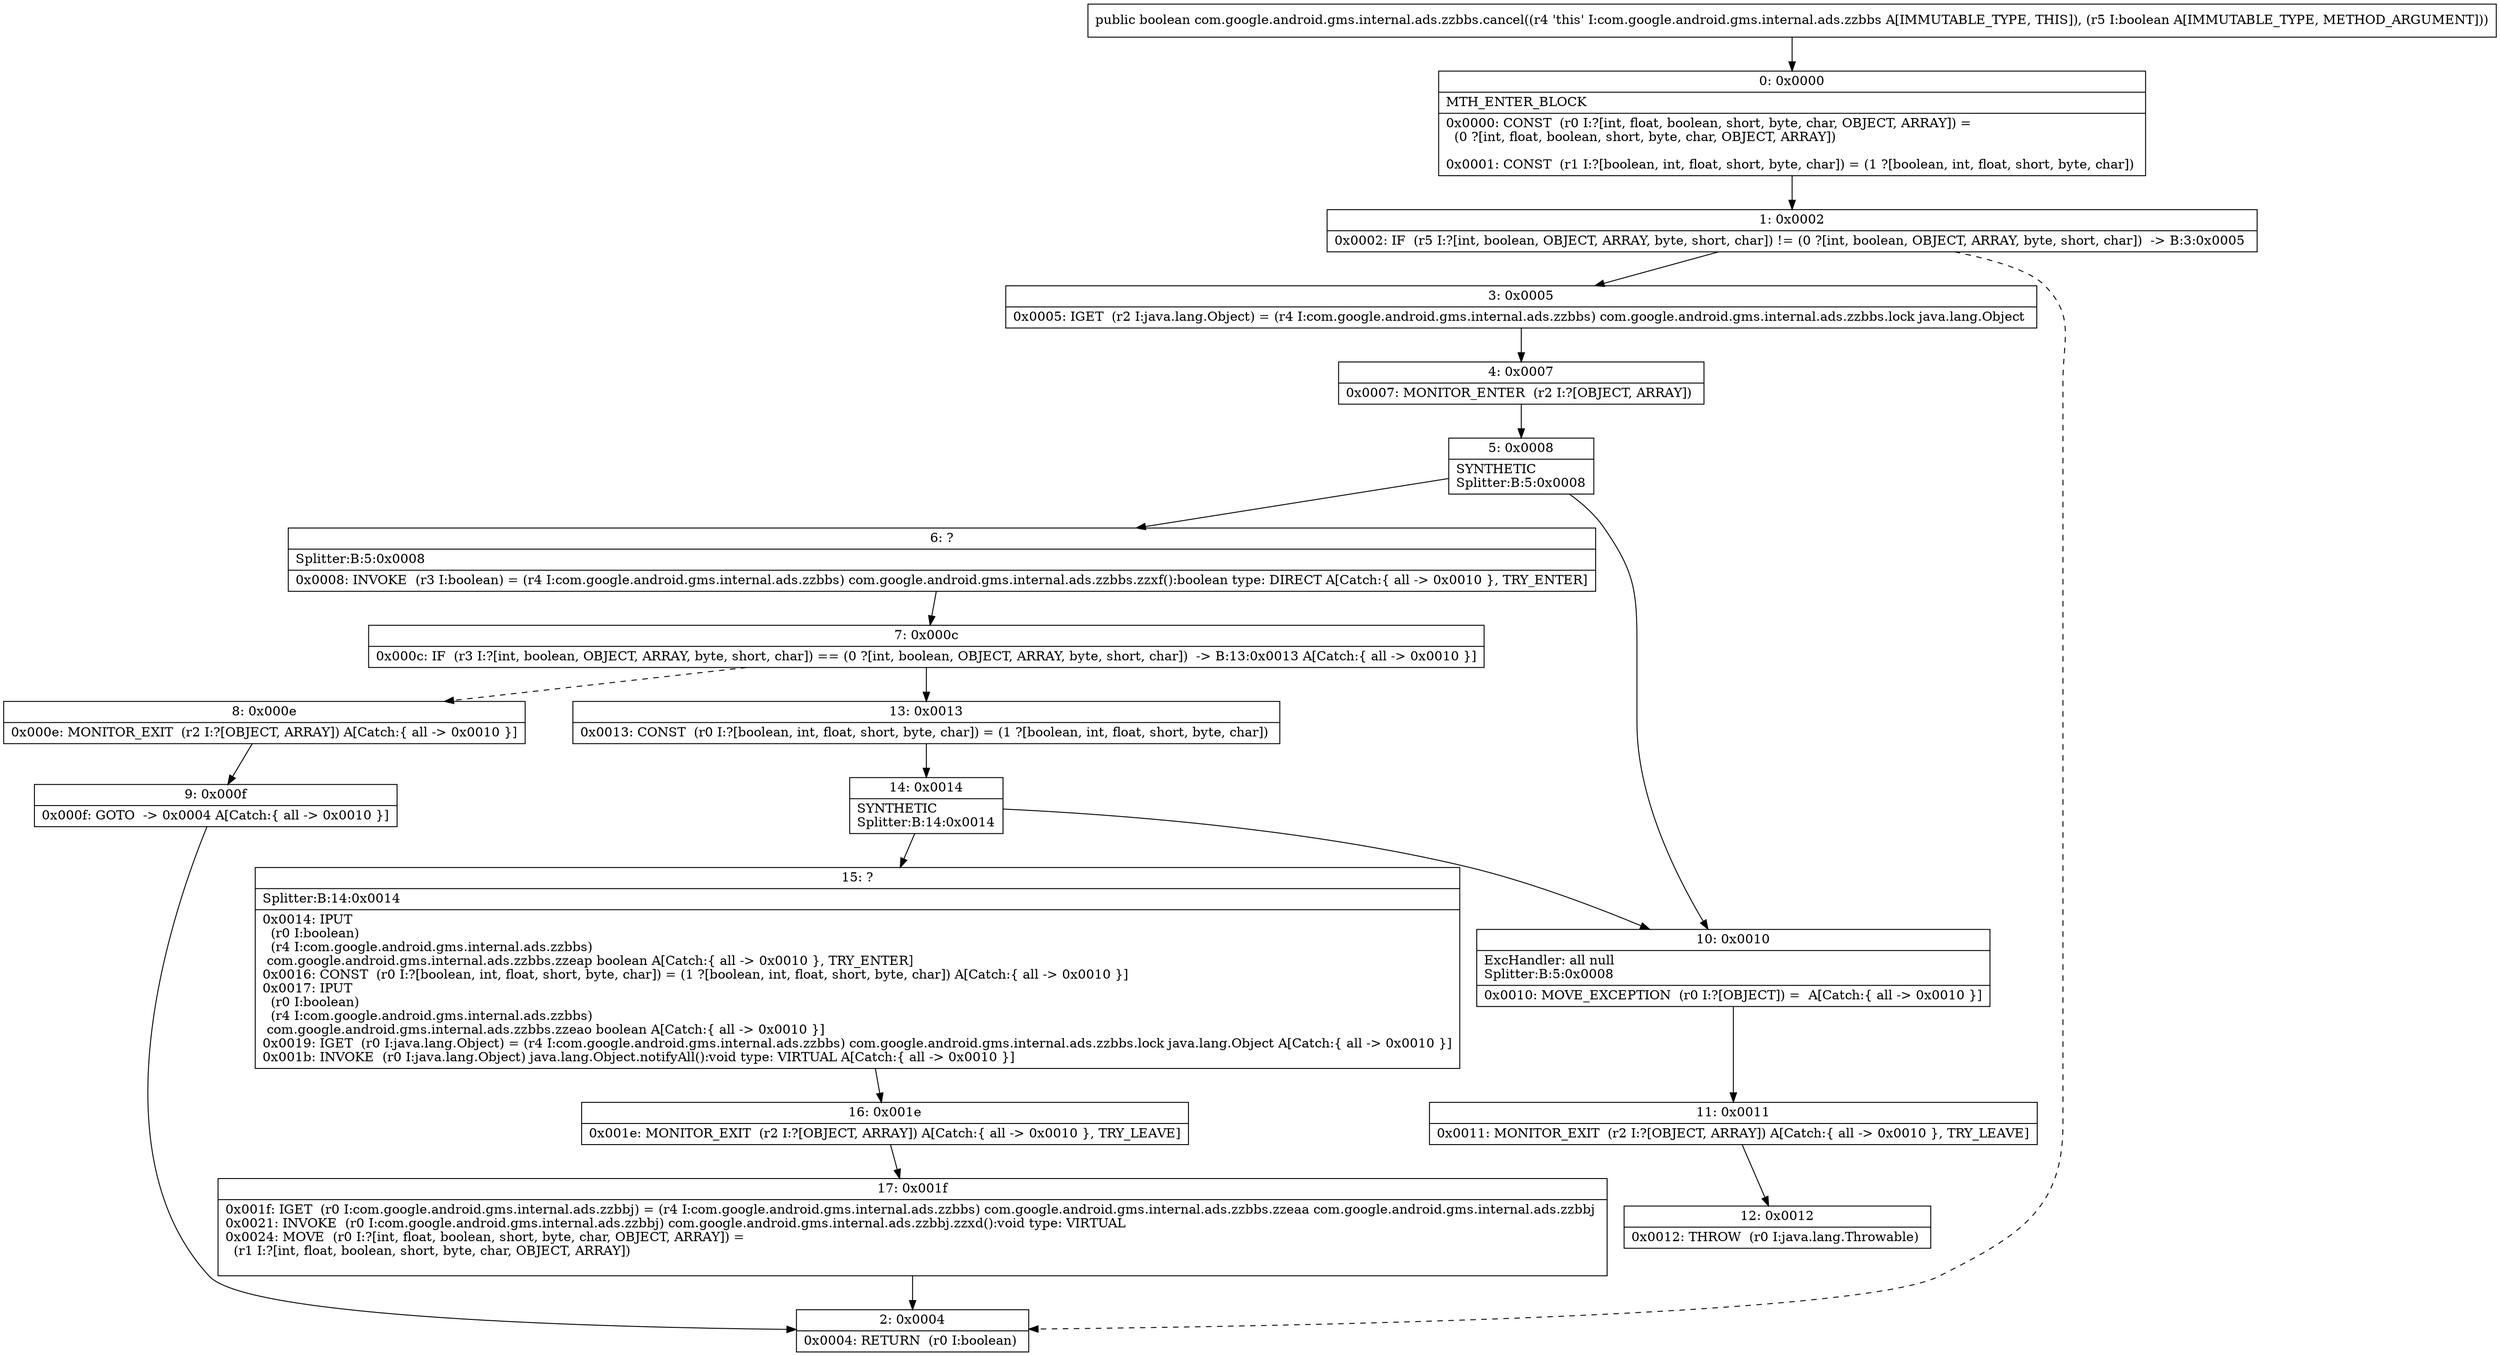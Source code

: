 digraph "CFG forcom.google.android.gms.internal.ads.zzbbs.cancel(Z)Z" {
Node_0 [shape=record,label="{0\:\ 0x0000|MTH_ENTER_BLOCK\l|0x0000: CONST  (r0 I:?[int, float, boolean, short, byte, char, OBJECT, ARRAY]) = \l  (0 ?[int, float, boolean, short, byte, char, OBJECT, ARRAY])\l \l0x0001: CONST  (r1 I:?[boolean, int, float, short, byte, char]) = (1 ?[boolean, int, float, short, byte, char]) \l}"];
Node_1 [shape=record,label="{1\:\ 0x0002|0x0002: IF  (r5 I:?[int, boolean, OBJECT, ARRAY, byte, short, char]) != (0 ?[int, boolean, OBJECT, ARRAY, byte, short, char])  \-\> B:3:0x0005 \l}"];
Node_2 [shape=record,label="{2\:\ 0x0004|0x0004: RETURN  (r0 I:boolean) \l}"];
Node_3 [shape=record,label="{3\:\ 0x0005|0x0005: IGET  (r2 I:java.lang.Object) = (r4 I:com.google.android.gms.internal.ads.zzbbs) com.google.android.gms.internal.ads.zzbbs.lock java.lang.Object \l}"];
Node_4 [shape=record,label="{4\:\ 0x0007|0x0007: MONITOR_ENTER  (r2 I:?[OBJECT, ARRAY]) \l}"];
Node_5 [shape=record,label="{5\:\ 0x0008|SYNTHETIC\lSplitter:B:5:0x0008\l}"];
Node_6 [shape=record,label="{6\:\ ?|Splitter:B:5:0x0008\l|0x0008: INVOKE  (r3 I:boolean) = (r4 I:com.google.android.gms.internal.ads.zzbbs) com.google.android.gms.internal.ads.zzbbs.zzxf():boolean type: DIRECT A[Catch:\{ all \-\> 0x0010 \}, TRY_ENTER]\l}"];
Node_7 [shape=record,label="{7\:\ 0x000c|0x000c: IF  (r3 I:?[int, boolean, OBJECT, ARRAY, byte, short, char]) == (0 ?[int, boolean, OBJECT, ARRAY, byte, short, char])  \-\> B:13:0x0013 A[Catch:\{ all \-\> 0x0010 \}]\l}"];
Node_8 [shape=record,label="{8\:\ 0x000e|0x000e: MONITOR_EXIT  (r2 I:?[OBJECT, ARRAY]) A[Catch:\{ all \-\> 0x0010 \}]\l}"];
Node_9 [shape=record,label="{9\:\ 0x000f|0x000f: GOTO  \-\> 0x0004 A[Catch:\{ all \-\> 0x0010 \}]\l}"];
Node_10 [shape=record,label="{10\:\ 0x0010|ExcHandler: all null\lSplitter:B:5:0x0008\l|0x0010: MOVE_EXCEPTION  (r0 I:?[OBJECT]) =  A[Catch:\{ all \-\> 0x0010 \}]\l}"];
Node_11 [shape=record,label="{11\:\ 0x0011|0x0011: MONITOR_EXIT  (r2 I:?[OBJECT, ARRAY]) A[Catch:\{ all \-\> 0x0010 \}, TRY_LEAVE]\l}"];
Node_12 [shape=record,label="{12\:\ 0x0012|0x0012: THROW  (r0 I:java.lang.Throwable) \l}"];
Node_13 [shape=record,label="{13\:\ 0x0013|0x0013: CONST  (r0 I:?[boolean, int, float, short, byte, char]) = (1 ?[boolean, int, float, short, byte, char]) \l}"];
Node_14 [shape=record,label="{14\:\ 0x0014|SYNTHETIC\lSplitter:B:14:0x0014\l}"];
Node_15 [shape=record,label="{15\:\ ?|Splitter:B:14:0x0014\l|0x0014: IPUT  \l  (r0 I:boolean)\l  (r4 I:com.google.android.gms.internal.ads.zzbbs)\l com.google.android.gms.internal.ads.zzbbs.zzeap boolean A[Catch:\{ all \-\> 0x0010 \}, TRY_ENTER]\l0x0016: CONST  (r0 I:?[boolean, int, float, short, byte, char]) = (1 ?[boolean, int, float, short, byte, char]) A[Catch:\{ all \-\> 0x0010 \}]\l0x0017: IPUT  \l  (r0 I:boolean)\l  (r4 I:com.google.android.gms.internal.ads.zzbbs)\l com.google.android.gms.internal.ads.zzbbs.zzeao boolean A[Catch:\{ all \-\> 0x0010 \}]\l0x0019: IGET  (r0 I:java.lang.Object) = (r4 I:com.google.android.gms.internal.ads.zzbbs) com.google.android.gms.internal.ads.zzbbs.lock java.lang.Object A[Catch:\{ all \-\> 0x0010 \}]\l0x001b: INVOKE  (r0 I:java.lang.Object) java.lang.Object.notifyAll():void type: VIRTUAL A[Catch:\{ all \-\> 0x0010 \}]\l}"];
Node_16 [shape=record,label="{16\:\ 0x001e|0x001e: MONITOR_EXIT  (r2 I:?[OBJECT, ARRAY]) A[Catch:\{ all \-\> 0x0010 \}, TRY_LEAVE]\l}"];
Node_17 [shape=record,label="{17\:\ 0x001f|0x001f: IGET  (r0 I:com.google.android.gms.internal.ads.zzbbj) = (r4 I:com.google.android.gms.internal.ads.zzbbs) com.google.android.gms.internal.ads.zzbbs.zzeaa com.google.android.gms.internal.ads.zzbbj \l0x0021: INVOKE  (r0 I:com.google.android.gms.internal.ads.zzbbj) com.google.android.gms.internal.ads.zzbbj.zzxd():void type: VIRTUAL \l0x0024: MOVE  (r0 I:?[int, float, boolean, short, byte, char, OBJECT, ARRAY]) = \l  (r1 I:?[int, float, boolean, short, byte, char, OBJECT, ARRAY])\l \l}"];
MethodNode[shape=record,label="{public boolean com.google.android.gms.internal.ads.zzbbs.cancel((r4 'this' I:com.google.android.gms.internal.ads.zzbbs A[IMMUTABLE_TYPE, THIS]), (r5 I:boolean A[IMMUTABLE_TYPE, METHOD_ARGUMENT])) }"];
MethodNode -> Node_0;
Node_0 -> Node_1;
Node_1 -> Node_2[style=dashed];
Node_1 -> Node_3;
Node_3 -> Node_4;
Node_4 -> Node_5;
Node_5 -> Node_6;
Node_5 -> Node_10;
Node_6 -> Node_7;
Node_7 -> Node_8[style=dashed];
Node_7 -> Node_13;
Node_8 -> Node_9;
Node_9 -> Node_2;
Node_10 -> Node_11;
Node_11 -> Node_12;
Node_13 -> Node_14;
Node_14 -> Node_15;
Node_14 -> Node_10;
Node_15 -> Node_16;
Node_16 -> Node_17;
Node_17 -> Node_2;
}

